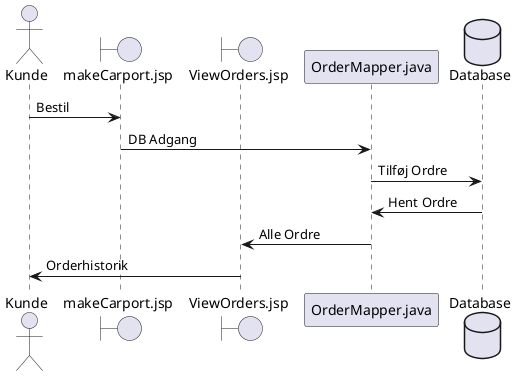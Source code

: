 @startuml

actor Kunde
boundary "makeCarport.jsp" as Order
boundary "ViewOrders.jsp" as Orders
participant "OrderMapper.java" as OM
database "Database" as DB

Kunde -> Order : Bestil
Order -> OM : DB Adgang
OM -> DB : Tilføj Ordre
DB -> OM : Hent Ordre
OM -> Orders : Alle Ordre
Orders -> Kunde : Orderhistorik

@enduml